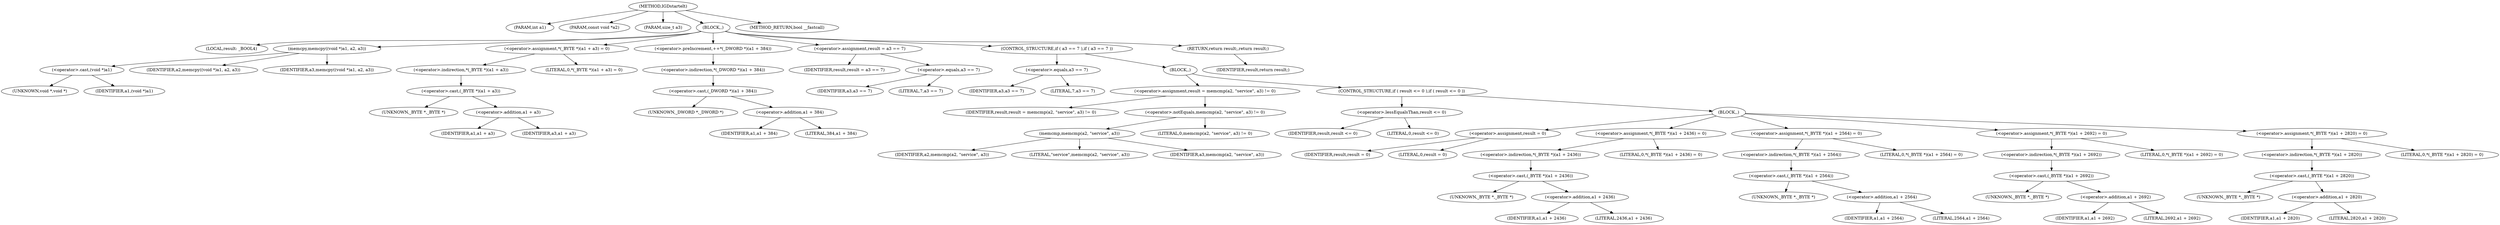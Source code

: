 digraph IGDstartelt {  
"1000102" [label = "(METHOD,IGDstartelt)" ]
"1000103" [label = "(PARAM,int a1)" ]
"1000104" [label = "(PARAM,const void *a2)" ]
"1000105" [label = "(PARAM,size_t a3)" ]
"1000106" [label = "(BLOCK,,)" ]
"1000107" [label = "(LOCAL,result: _BOOL4)" ]
"1000108" [label = "(memcpy,memcpy((void *)a1, a2, a3))" ]
"1000109" [label = "(<operator>.cast,(void *)a1)" ]
"1000110" [label = "(UNKNOWN,void *,void *)" ]
"1000111" [label = "(IDENTIFIER,a1,(void *)a1)" ]
"1000112" [label = "(IDENTIFIER,a2,memcpy((void *)a1, a2, a3))" ]
"1000113" [label = "(IDENTIFIER,a3,memcpy((void *)a1, a2, a3))" ]
"1000114" [label = "(<operator>.assignment,*(_BYTE *)(a1 + a3) = 0)" ]
"1000115" [label = "(<operator>.indirection,*(_BYTE *)(a1 + a3))" ]
"1000116" [label = "(<operator>.cast,(_BYTE *)(a1 + a3))" ]
"1000117" [label = "(UNKNOWN,_BYTE *,_BYTE *)" ]
"1000118" [label = "(<operator>.addition,a1 + a3)" ]
"1000119" [label = "(IDENTIFIER,a1,a1 + a3)" ]
"1000120" [label = "(IDENTIFIER,a3,a1 + a3)" ]
"1000121" [label = "(LITERAL,0,*(_BYTE *)(a1 + a3) = 0)" ]
"1000122" [label = "(<operator>.preIncrement,++*(_DWORD *)(a1 + 384))" ]
"1000123" [label = "(<operator>.indirection,*(_DWORD *)(a1 + 384))" ]
"1000124" [label = "(<operator>.cast,(_DWORD *)(a1 + 384))" ]
"1000125" [label = "(UNKNOWN,_DWORD *,_DWORD *)" ]
"1000126" [label = "(<operator>.addition,a1 + 384)" ]
"1000127" [label = "(IDENTIFIER,a1,a1 + 384)" ]
"1000128" [label = "(LITERAL,384,a1 + 384)" ]
"1000129" [label = "(<operator>.assignment,result = a3 == 7)" ]
"1000130" [label = "(IDENTIFIER,result,result = a3 == 7)" ]
"1000131" [label = "(<operator>.equals,a3 == 7)" ]
"1000132" [label = "(IDENTIFIER,a3,a3 == 7)" ]
"1000133" [label = "(LITERAL,7,a3 == 7)" ]
"1000134" [label = "(CONTROL_STRUCTURE,if ( a3 == 7 ),if ( a3 == 7 ))" ]
"1000135" [label = "(<operator>.equals,a3 == 7)" ]
"1000136" [label = "(IDENTIFIER,a3,a3 == 7)" ]
"1000137" [label = "(LITERAL,7,a3 == 7)" ]
"1000138" [label = "(BLOCK,,)" ]
"1000139" [label = "(<operator>.assignment,result = memcmp(a2, \"service\", a3) != 0)" ]
"1000140" [label = "(IDENTIFIER,result,result = memcmp(a2, \"service\", a3) != 0)" ]
"1000141" [label = "(<operator>.notEquals,memcmp(a2, \"service\", a3) != 0)" ]
"1000142" [label = "(memcmp,memcmp(a2, \"service\", a3))" ]
"1000143" [label = "(IDENTIFIER,a2,memcmp(a2, \"service\", a3))" ]
"1000144" [label = "(LITERAL,\"service\",memcmp(a2, \"service\", a3))" ]
"1000145" [label = "(IDENTIFIER,a3,memcmp(a2, \"service\", a3))" ]
"1000146" [label = "(LITERAL,0,memcmp(a2, \"service\", a3) != 0)" ]
"1000147" [label = "(CONTROL_STRUCTURE,if ( result <= 0 ),if ( result <= 0 ))" ]
"1000148" [label = "(<operator>.lessEqualsThan,result <= 0)" ]
"1000149" [label = "(IDENTIFIER,result,result <= 0)" ]
"1000150" [label = "(LITERAL,0,result <= 0)" ]
"1000151" [label = "(BLOCK,,)" ]
"1000152" [label = "(<operator>.assignment,result = 0)" ]
"1000153" [label = "(IDENTIFIER,result,result = 0)" ]
"1000154" [label = "(LITERAL,0,result = 0)" ]
"1000155" [label = "(<operator>.assignment,*(_BYTE *)(a1 + 2436) = 0)" ]
"1000156" [label = "(<operator>.indirection,*(_BYTE *)(a1 + 2436))" ]
"1000157" [label = "(<operator>.cast,(_BYTE *)(a1 + 2436))" ]
"1000158" [label = "(UNKNOWN,_BYTE *,_BYTE *)" ]
"1000159" [label = "(<operator>.addition,a1 + 2436)" ]
"1000160" [label = "(IDENTIFIER,a1,a1 + 2436)" ]
"1000161" [label = "(LITERAL,2436,a1 + 2436)" ]
"1000162" [label = "(LITERAL,0,*(_BYTE *)(a1 + 2436) = 0)" ]
"1000163" [label = "(<operator>.assignment,*(_BYTE *)(a1 + 2564) = 0)" ]
"1000164" [label = "(<operator>.indirection,*(_BYTE *)(a1 + 2564))" ]
"1000165" [label = "(<operator>.cast,(_BYTE *)(a1 + 2564))" ]
"1000166" [label = "(UNKNOWN,_BYTE *,_BYTE *)" ]
"1000167" [label = "(<operator>.addition,a1 + 2564)" ]
"1000168" [label = "(IDENTIFIER,a1,a1 + 2564)" ]
"1000169" [label = "(LITERAL,2564,a1 + 2564)" ]
"1000170" [label = "(LITERAL,0,*(_BYTE *)(a1 + 2564) = 0)" ]
"1000171" [label = "(<operator>.assignment,*(_BYTE *)(a1 + 2692) = 0)" ]
"1000172" [label = "(<operator>.indirection,*(_BYTE *)(a1 + 2692))" ]
"1000173" [label = "(<operator>.cast,(_BYTE *)(a1 + 2692))" ]
"1000174" [label = "(UNKNOWN,_BYTE *,_BYTE *)" ]
"1000175" [label = "(<operator>.addition,a1 + 2692)" ]
"1000176" [label = "(IDENTIFIER,a1,a1 + 2692)" ]
"1000177" [label = "(LITERAL,2692,a1 + 2692)" ]
"1000178" [label = "(LITERAL,0,*(_BYTE *)(a1 + 2692) = 0)" ]
"1000179" [label = "(<operator>.assignment,*(_BYTE *)(a1 + 2820) = 0)" ]
"1000180" [label = "(<operator>.indirection,*(_BYTE *)(a1 + 2820))" ]
"1000181" [label = "(<operator>.cast,(_BYTE *)(a1 + 2820))" ]
"1000182" [label = "(UNKNOWN,_BYTE *,_BYTE *)" ]
"1000183" [label = "(<operator>.addition,a1 + 2820)" ]
"1000184" [label = "(IDENTIFIER,a1,a1 + 2820)" ]
"1000185" [label = "(LITERAL,2820,a1 + 2820)" ]
"1000186" [label = "(LITERAL,0,*(_BYTE *)(a1 + 2820) = 0)" ]
"1000187" [label = "(RETURN,return result;,return result;)" ]
"1000188" [label = "(IDENTIFIER,result,return result;)" ]
"1000189" [label = "(METHOD_RETURN,bool __fastcall)" ]
  "1000102" -> "1000103" 
  "1000102" -> "1000104" 
  "1000102" -> "1000105" 
  "1000102" -> "1000106" 
  "1000102" -> "1000189" 
  "1000106" -> "1000107" 
  "1000106" -> "1000108" 
  "1000106" -> "1000114" 
  "1000106" -> "1000122" 
  "1000106" -> "1000129" 
  "1000106" -> "1000134" 
  "1000106" -> "1000187" 
  "1000108" -> "1000109" 
  "1000108" -> "1000112" 
  "1000108" -> "1000113" 
  "1000109" -> "1000110" 
  "1000109" -> "1000111" 
  "1000114" -> "1000115" 
  "1000114" -> "1000121" 
  "1000115" -> "1000116" 
  "1000116" -> "1000117" 
  "1000116" -> "1000118" 
  "1000118" -> "1000119" 
  "1000118" -> "1000120" 
  "1000122" -> "1000123" 
  "1000123" -> "1000124" 
  "1000124" -> "1000125" 
  "1000124" -> "1000126" 
  "1000126" -> "1000127" 
  "1000126" -> "1000128" 
  "1000129" -> "1000130" 
  "1000129" -> "1000131" 
  "1000131" -> "1000132" 
  "1000131" -> "1000133" 
  "1000134" -> "1000135" 
  "1000134" -> "1000138" 
  "1000135" -> "1000136" 
  "1000135" -> "1000137" 
  "1000138" -> "1000139" 
  "1000138" -> "1000147" 
  "1000139" -> "1000140" 
  "1000139" -> "1000141" 
  "1000141" -> "1000142" 
  "1000141" -> "1000146" 
  "1000142" -> "1000143" 
  "1000142" -> "1000144" 
  "1000142" -> "1000145" 
  "1000147" -> "1000148" 
  "1000147" -> "1000151" 
  "1000148" -> "1000149" 
  "1000148" -> "1000150" 
  "1000151" -> "1000152" 
  "1000151" -> "1000155" 
  "1000151" -> "1000163" 
  "1000151" -> "1000171" 
  "1000151" -> "1000179" 
  "1000152" -> "1000153" 
  "1000152" -> "1000154" 
  "1000155" -> "1000156" 
  "1000155" -> "1000162" 
  "1000156" -> "1000157" 
  "1000157" -> "1000158" 
  "1000157" -> "1000159" 
  "1000159" -> "1000160" 
  "1000159" -> "1000161" 
  "1000163" -> "1000164" 
  "1000163" -> "1000170" 
  "1000164" -> "1000165" 
  "1000165" -> "1000166" 
  "1000165" -> "1000167" 
  "1000167" -> "1000168" 
  "1000167" -> "1000169" 
  "1000171" -> "1000172" 
  "1000171" -> "1000178" 
  "1000172" -> "1000173" 
  "1000173" -> "1000174" 
  "1000173" -> "1000175" 
  "1000175" -> "1000176" 
  "1000175" -> "1000177" 
  "1000179" -> "1000180" 
  "1000179" -> "1000186" 
  "1000180" -> "1000181" 
  "1000181" -> "1000182" 
  "1000181" -> "1000183" 
  "1000183" -> "1000184" 
  "1000183" -> "1000185" 
  "1000187" -> "1000188" 
}
